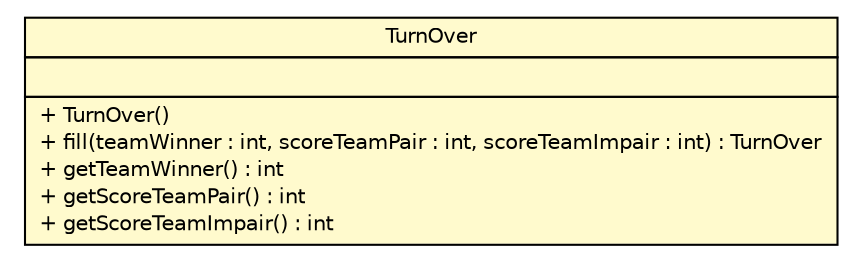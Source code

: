 #!/usr/local/bin/dot
#
# Class diagram 
# Generated by UMLGraph version R5_6 (http://www.umlgraph.org/)
#

digraph G {
	edge [fontname="Helvetica",fontsize=10,labelfontname="Helvetica",labelfontsize=10];
	node [fontname="Helvetica",fontsize=10,shape=plaintext];
	nodesep=0.25;
	ranksep=0.5;
	// Common.TurnOver
	c2609 [label=<<table title="Common.TurnOver" border="0" cellborder="1" cellspacing="0" cellpadding="2" port="p" bgcolor="lemonChiffon" href="./TurnOver.html">
		<tr><td><table border="0" cellspacing="0" cellpadding="1">
<tr><td align="center" balign="center"> TurnOver </td></tr>
		</table></td></tr>
		<tr><td><table border="0" cellspacing="0" cellpadding="1">
<tr><td align="left" balign="left">  </td></tr>
		</table></td></tr>
		<tr><td><table border="0" cellspacing="0" cellpadding="1">
<tr><td align="left" balign="left"> + TurnOver() </td></tr>
<tr><td align="left" balign="left"> + fill(teamWinner : int, scoreTeamPair : int, scoreTeamImpair : int) : TurnOver </td></tr>
<tr><td align="left" balign="left"> + getTeamWinner() : int </td></tr>
<tr><td align="left" balign="left"> + getScoreTeamPair() : int </td></tr>
<tr><td align="left" balign="left"> + getScoreTeamImpair() : int </td></tr>
		</table></td></tr>
		</table>>, URL="./TurnOver.html", fontname="Helvetica", fontcolor="black", fontsize=10.0];
}

